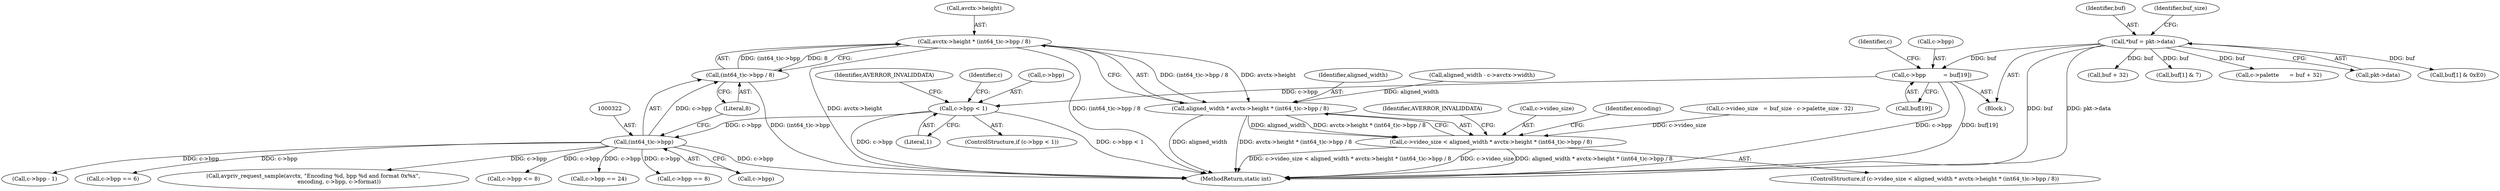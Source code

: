 digraph "0_FFmpeg_1e42736b95065c69a7481d0cf55247024f54b660@pointer" {
"1000316" [label="(Call,avctx->height * (int64_t)c->bpp / 8)"];
"1000320" [label="(Call,(int64_t)c->bpp / 8)"];
"1000321" [label="(Call,(int64_t)c->bpp)"];
"1000232" [label="(Call,c->bpp < 1)"];
"1000168" [label="(Call,c->bpp          = buf[19])"];
"1000127" [label="(Call,*buf = pkt->data)"];
"1000314" [label="(Call,aligned_width * avctx->height * (int64_t)c->bpp / 8)"];
"1000310" [label="(Call,c->video_size < aligned_width * avctx->height * (int64_t)c->bpp / 8)"];
"1000326" [label="(Literal,8)"];
"1000385" [label="(Call,c->bpp - 1)"];
"1000188" [label="(Call,buf + 32)"];
"1000243" [label="(Identifier,c)"];
"1000316" [label="(Call,avctx->height * (int64_t)c->bpp / 8)"];
"1000321" [label="(Call,(int64_t)c->bpp)"];
"1000128" [label="(Identifier,buf)"];
"1000315" [label="(Identifier,aligned_width)"];
"1000311" [label="(Call,c->video_size)"];
"1000314" [label="(Call,aligned_width * avctx->height * (int64_t)c->bpp / 8)"];
"1000362" [label="(Call,c->bpp == 6)"];
"1000232" [label="(Call,c->bpp < 1)"];
"1000177" [label="(Identifier,c)"];
"1000332" [label="(Identifier,encoding)"];
"1000140" [label="(Call,buf[1] & 7)"];
"1000323" [label="(Call,c->bpp)"];
"1000184" [label="(Call,c->palette      = buf + 32)"];
"1000480" [label="(Call,c->bpp == 8)"];
"1000309" [label="(ControlStructure,if (c->video_size < aligned_width * avctx->height * (int64_t)c->bpp / 8))"];
"1000169" [label="(Call,c->bpp)"];
"1000320" [label="(Call,(int64_t)c->bpp / 8)"];
"1000129" [label="(Call,pkt->data)"];
"1000127" [label="(Call,*buf = pkt->data)"];
"1000168" [label="(Call,c->bpp          = buf[19])"];
"1000514" [label="(MethodReturn,static int)"];
"1000202" [label="(Call,c->video_size   = buf_size - c->palette_size - 32)"];
"1000233" [label="(Call,c->bpp)"];
"1000149" [label="(Call,buf[1] & 0xE0)"];
"1000426" [label="(Call,avpriv_request_sample(avctx, \"Encoding %d, bpp %d and format 0x%x\",\n                              encoding, c->bpp, c->format))"];
"1000338" [label="(Call,c->bpp <= 8)"];
"1000238" [label="(Identifier,AVERROR_INVALIDDATA)"];
"1000134" [label="(Identifier,buf_size)"];
"1000231" [label="(ControlStructure,if (c->bpp < 1))"];
"1000317" [label="(Call,avctx->height)"];
"1000105" [label="(Block,)"];
"1000172" [label="(Call,buf[19])"];
"1000328" [label="(Identifier,AVERROR_INVALIDDATA)"];
"1000403" [label="(Call,c->bpp == 24)"];
"1000236" [label="(Literal,1)"];
"1000310" [label="(Call,c->video_size < aligned_width * avctx->height * (int64_t)c->bpp / 8)"];
"1000302" [label="(Call,aligned_width - c->avctx->width)"];
"1000316" -> "1000314"  [label="AST: "];
"1000316" -> "1000320"  [label="CFG: "];
"1000317" -> "1000316"  [label="AST: "];
"1000320" -> "1000316"  [label="AST: "];
"1000314" -> "1000316"  [label="CFG: "];
"1000316" -> "1000514"  [label="DDG: (int64_t)c->bpp / 8"];
"1000316" -> "1000514"  [label="DDG: avctx->height"];
"1000316" -> "1000314"  [label="DDG: avctx->height"];
"1000316" -> "1000314"  [label="DDG: (int64_t)c->bpp / 8"];
"1000320" -> "1000316"  [label="DDG: (int64_t)c->bpp"];
"1000320" -> "1000316"  [label="DDG: 8"];
"1000320" -> "1000326"  [label="CFG: "];
"1000321" -> "1000320"  [label="AST: "];
"1000326" -> "1000320"  [label="AST: "];
"1000320" -> "1000514"  [label="DDG: (int64_t)c->bpp"];
"1000321" -> "1000320"  [label="DDG: c->bpp"];
"1000321" -> "1000323"  [label="CFG: "];
"1000322" -> "1000321"  [label="AST: "];
"1000323" -> "1000321"  [label="AST: "];
"1000326" -> "1000321"  [label="CFG: "];
"1000321" -> "1000514"  [label="DDG: c->bpp"];
"1000232" -> "1000321"  [label="DDG: c->bpp"];
"1000321" -> "1000338"  [label="DDG: c->bpp"];
"1000321" -> "1000362"  [label="DDG: c->bpp"];
"1000321" -> "1000385"  [label="DDG: c->bpp"];
"1000321" -> "1000403"  [label="DDG: c->bpp"];
"1000321" -> "1000426"  [label="DDG: c->bpp"];
"1000321" -> "1000480"  [label="DDG: c->bpp"];
"1000232" -> "1000231"  [label="AST: "];
"1000232" -> "1000236"  [label="CFG: "];
"1000233" -> "1000232"  [label="AST: "];
"1000236" -> "1000232"  [label="AST: "];
"1000238" -> "1000232"  [label="CFG: "];
"1000243" -> "1000232"  [label="CFG: "];
"1000232" -> "1000514"  [label="DDG: c->bpp"];
"1000232" -> "1000514"  [label="DDG: c->bpp < 1"];
"1000168" -> "1000232"  [label="DDG: c->bpp"];
"1000168" -> "1000105"  [label="AST: "];
"1000168" -> "1000172"  [label="CFG: "];
"1000169" -> "1000168"  [label="AST: "];
"1000172" -> "1000168"  [label="AST: "];
"1000177" -> "1000168"  [label="CFG: "];
"1000168" -> "1000514"  [label="DDG: buf[19]"];
"1000168" -> "1000514"  [label="DDG: c->bpp"];
"1000127" -> "1000168"  [label="DDG: buf"];
"1000127" -> "1000105"  [label="AST: "];
"1000127" -> "1000129"  [label="CFG: "];
"1000128" -> "1000127"  [label="AST: "];
"1000129" -> "1000127"  [label="AST: "];
"1000134" -> "1000127"  [label="CFG: "];
"1000127" -> "1000514"  [label="DDG: pkt->data"];
"1000127" -> "1000514"  [label="DDG: buf"];
"1000127" -> "1000140"  [label="DDG: buf"];
"1000127" -> "1000149"  [label="DDG: buf"];
"1000127" -> "1000184"  [label="DDG: buf"];
"1000127" -> "1000188"  [label="DDG: buf"];
"1000314" -> "1000310"  [label="AST: "];
"1000315" -> "1000314"  [label="AST: "];
"1000310" -> "1000314"  [label="CFG: "];
"1000314" -> "1000514"  [label="DDG: aligned_width"];
"1000314" -> "1000514"  [label="DDG: avctx->height * (int64_t)c->bpp / 8"];
"1000314" -> "1000310"  [label="DDG: aligned_width"];
"1000314" -> "1000310"  [label="DDG: avctx->height * (int64_t)c->bpp / 8"];
"1000302" -> "1000314"  [label="DDG: aligned_width"];
"1000310" -> "1000309"  [label="AST: "];
"1000311" -> "1000310"  [label="AST: "];
"1000328" -> "1000310"  [label="CFG: "];
"1000332" -> "1000310"  [label="CFG: "];
"1000310" -> "1000514"  [label="DDG: c->video_size < aligned_width * avctx->height * (int64_t)c->bpp / 8"];
"1000310" -> "1000514"  [label="DDG: c->video_size"];
"1000310" -> "1000514"  [label="DDG: aligned_width * avctx->height * (int64_t)c->bpp / 8"];
"1000202" -> "1000310"  [label="DDG: c->video_size"];
}
